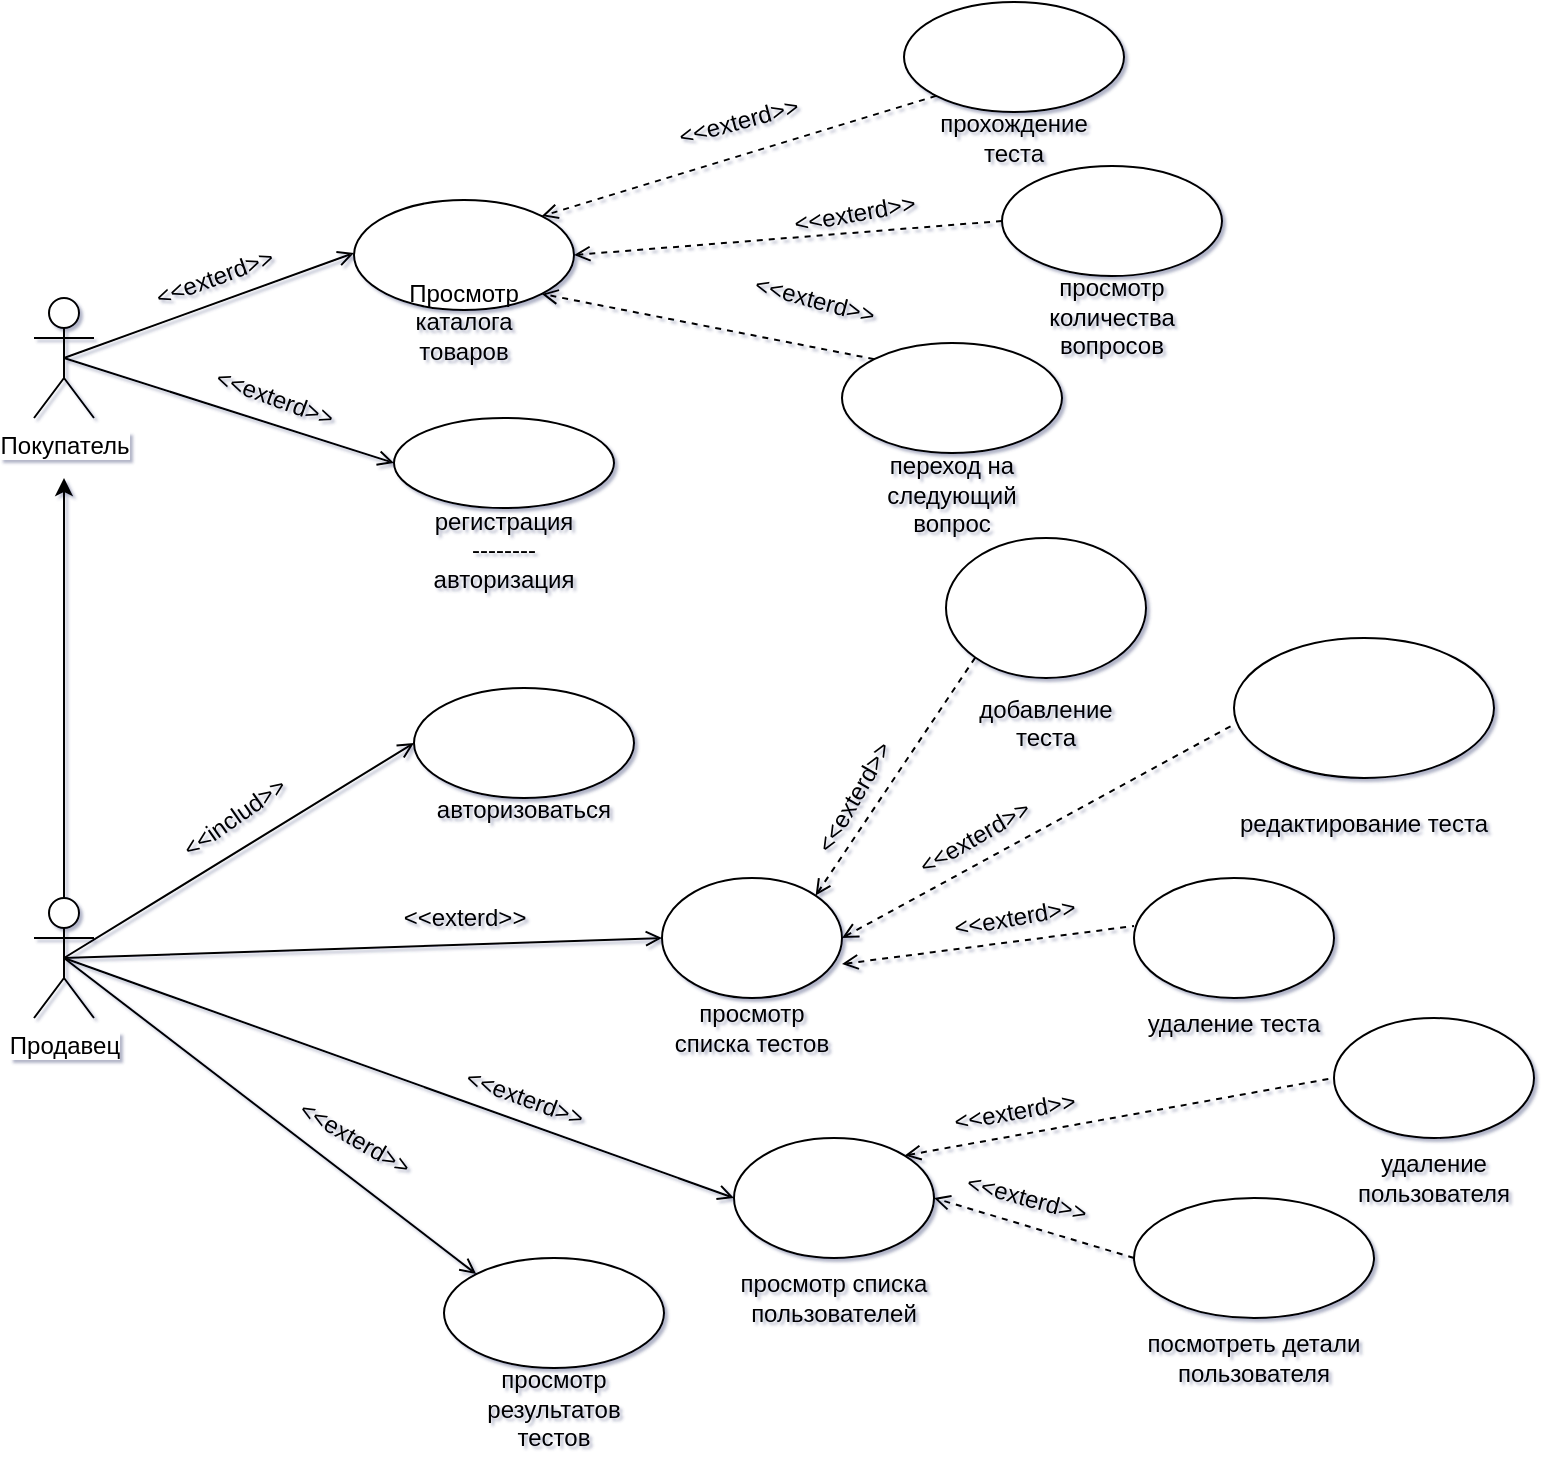 <mxfile version="13.0.3" type="device"><diagram id="wGnT9DJ6nDSzSDZPZvJW" name="Page-1"><mxGraphModel dx="1086" dy="1026" grid="0" gridSize="10" guides="1" tooltips="1" connect="1" arrows="1" fold="1" page="0" pageScale="1" pageWidth="827" pageHeight="1169" math="0" shadow="1"><root><mxCell id="0"/><mxCell id="1" parent="0"/><mxCell id="Z2JWlc7KpOJHbXLUqtQW-6" value="&lt;div&gt;регистрация&lt;/div&gt;&lt;div&gt;--------&lt;/div&gt;&lt;div&gt;авторизация&lt;/div&gt;" style="ellipse;whiteSpace=wrap;html=1;spacing=26;spacingTop=87;" parent="1" vertex="1"><mxGeometry x="280" y="150" width="110" height="45" as="geometry"/></mxCell><mxCell id="Z2JWlc7KpOJHbXLUqtQW-1" value="Покупатель" style="shape=umlActor;verticalLabelPosition=bottom;labelBackgroundColor=#ffffff;verticalAlign=top;html=1;" parent="1" vertex="1"><mxGeometry x="100" y="90" width="30" height="60" as="geometry"/></mxCell><mxCell id="Z2JWlc7KpOJHbXLUqtQW-2" value="Продавец" style="shape=umlActor;verticalLabelPosition=bottom;labelBackgroundColor=#ffffff;verticalAlign=top;html=1;" parent="1" vertex="1"><mxGeometry x="100" y="390" width="30" height="60" as="geometry"/></mxCell><mxCell id="Z2JWlc7KpOJHbXLUqtQW-3" value="Просмотр каталога товаров" style="ellipse;whiteSpace=wrap;html=1;spacingTop=67;spacing=9;" parent="1" vertex="1"><mxGeometry x="260" y="41" width="110" height="55" as="geometry"/></mxCell><mxCell id="Z2JWlc7KpOJHbXLUqtQW-4" value="&lt;br&gt;&lt;br&gt;&lt;br&gt;&lt;br&gt;&lt;br&gt;&lt;br&gt;&lt;br&gt;посмотреть детали пользователя" style="ellipse;whiteSpace=wrap;html=1;" parent="1" vertex="1"><mxGeometry x="650" y="540" width="120" height="60" as="geometry"/></mxCell><mxCell id="Z2JWlc7KpOJHbXLUqtQW-7" value="просмотр списка тестов" style="ellipse;whiteSpace=wrap;html=1;spacing=2;spacingTop=90;" parent="1" vertex="1"><mxGeometry x="414" y="380" width="90" height="60" as="geometry"/></mxCell><mxCell id="Z2JWlc7KpOJHbXLUqtQW-8" value="&lt;br&gt;&lt;br&gt;&lt;br&gt;&lt;br&gt;&lt;br&gt;&lt;br&gt;&lt;br&gt;&lt;br&gt;добавление теста" style="ellipse;whiteSpace=wrap;html=1;spacingTop=0;" parent="1" vertex="1"><mxGeometry x="556" y="210" width="100" height="70" as="geometry"/></mxCell><mxCell id="Z2JWlc7KpOJHbXLUqtQW-9" value="&lt;br&gt;&lt;br&gt;&lt;br&gt;&lt;br&gt;&lt;br&gt;&lt;br&gt;&lt;br&gt;&lt;br&gt;редактирование теста" style="ellipse;whiteSpace=wrap;html=1;" parent="1" vertex="1"><mxGeometry x="700" y="260" width="130" height="70" as="geometry"/></mxCell><mxCell id="Z2JWlc7KpOJHbXLUqtQW-10" value="&lt;br&gt;&lt;br&gt;&lt;br&gt;&lt;br&gt;&lt;br&gt;&lt;br&gt;удаление теста" style="ellipse;whiteSpace=wrap;html=1;" parent="1" vertex="1"><mxGeometry x="650" y="380" width="100" height="60" as="geometry"/></mxCell><mxCell id="Z2JWlc7KpOJHbXLUqtQW-11" value="&lt;br&gt;&lt;br&gt;&lt;br&gt;&lt;br&gt;&lt;br&gt;&lt;br&gt;&lt;br&gt;удаление пользователя" style="ellipse;whiteSpace=wrap;html=1;" parent="1" vertex="1"><mxGeometry x="750" y="450" width="100" height="60" as="geometry"/></mxCell><mxCell id="Z2JWlc7KpOJHbXLUqtQW-12" value="просмотр списка пользователей" style="ellipse;whiteSpace=wrap;html=1;spacingTop=100;" parent="1" vertex="1"><mxGeometry x="450" y="510" width="100" height="60" as="geometry"/></mxCell><mxCell id="Z2JWlc7KpOJHbXLUqtQW-13" value="" style="endArrow=none;html=1;entryX=0.5;entryY=0.5;entryDx=0;entryDy=0;entryPerimeter=0;exitX=0;exitY=0.5;exitDx=0;exitDy=0;startArrow=open;startFill=0;" parent="1" target="Z2JWlc7KpOJHbXLUqtQW-1" edge="1"><mxGeometry width="50" height="50" relative="1" as="geometry"><mxPoint x="260" y="67.5" as="sourcePoint"/><mxPoint x="620" y="260" as="targetPoint"/></mxGeometry></mxCell><mxCell id="Z2JWlc7KpOJHbXLUqtQW-14" value="" style="endArrow=none;html=1;entryX=0.5;entryY=0.5;entryDx=0;entryDy=0;entryPerimeter=0;exitX=0;exitY=0.5;exitDx=0;exitDy=0;startArrow=open;startFill=0;" parent="1" source="Z2JWlc7KpOJHbXLUqtQW-6" target="Z2JWlc7KpOJHbXLUqtQW-1" edge="1"><mxGeometry width="50" height="50" relative="1" as="geometry"><mxPoint x="570" y="310" as="sourcePoint"/><mxPoint x="620" y="260" as="targetPoint"/></mxGeometry></mxCell><mxCell id="Z2JWlc7KpOJHbXLUqtQW-16" value="" style="endArrow=none;html=1;exitX=0;exitY=0.5;exitDx=0;exitDy=0;entryX=0.5;entryY=0.5;entryDx=0;entryDy=0;entryPerimeter=0;startArrow=open;startFill=0;" parent="1" source="Z2JWlc7KpOJHbXLUqtQW-7" target="Z2JWlc7KpOJHbXLUqtQW-2" edge="1"><mxGeometry width="50" height="50" relative="1" as="geometry"><mxPoint x="570" y="310" as="sourcePoint"/><mxPoint x="114" y="310" as="targetPoint"/></mxGeometry></mxCell><mxCell id="Z2JWlc7KpOJHbXLUqtQW-17" value="" style="endArrow=none;dashed=1;html=1;entryX=0;entryY=1;entryDx=0;entryDy=0;exitX=1;exitY=0;exitDx=0;exitDy=0;startArrow=open;startFill=0;endFill=0;" parent="1" source="Z2JWlc7KpOJHbXLUqtQW-7" target="Z2JWlc7KpOJHbXLUqtQW-8" edge="1"><mxGeometry width="50" height="50" relative="1" as="geometry"><mxPoint x="570" y="310" as="sourcePoint"/><mxPoint x="620" y="260" as="targetPoint"/></mxGeometry></mxCell><mxCell id="Z2JWlc7KpOJHbXLUqtQW-18" value="" style="endArrow=none;dashed=1;html=1;entryX=0;entryY=0.617;entryDx=0;entryDy=0;entryPerimeter=0;exitX=1;exitY=0.5;exitDx=0;exitDy=0;startArrow=open;startFill=0;endFill=0;" parent="1" source="Z2JWlc7KpOJHbXLUqtQW-7" target="Z2JWlc7KpOJHbXLUqtQW-9" edge="1"><mxGeometry width="50" height="50" relative="1" as="geometry"><mxPoint x="570" y="310" as="sourcePoint"/><mxPoint x="620" y="260" as="targetPoint"/></mxGeometry></mxCell><mxCell id="Z2JWlc7KpOJHbXLUqtQW-19" value="" style="endArrow=none;dashed=1;html=1;entryX=0;entryY=0.4;entryDx=0;entryDy=0;entryPerimeter=0;exitX=1;exitY=0.717;exitDx=0;exitDy=0;exitPerimeter=0;startArrow=open;startFill=0;endFill=0;" parent="1" source="Z2JWlc7KpOJHbXLUqtQW-7" target="Z2JWlc7KpOJHbXLUqtQW-10" edge="1"><mxGeometry width="50" height="50" relative="1" as="geometry"><mxPoint x="570" y="310" as="sourcePoint"/><mxPoint x="620" y="260" as="targetPoint"/></mxGeometry></mxCell><mxCell id="Z2JWlc7KpOJHbXLUqtQW-20" value="" style="endArrow=none;dashed=1;html=1;entryX=0;entryY=0.5;entryDx=0;entryDy=0;exitX=1;exitY=0;exitDx=0;exitDy=0;endFill=0;startArrow=open;startFill=0;" parent="1" source="Z2JWlc7KpOJHbXLUqtQW-12" target="Z2JWlc7KpOJHbXLUqtQW-11" edge="1"><mxGeometry width="50" height="50" relative="1" as="geometry"><mxPoint x="661" y="570" as="sourcePoint"/><mxPoint x="711" y="520" as="targetPoint"/></mxGeometry></mxCell><mxCell id="Z2JWlc7KpOJHbXLUqtQW-21" value="" style="endArrow=open;dashed=1;html=1;entryX=1;entryY=0.5;entryDx=0;entryDy=0;exitX=0;exitY=0.5;exitDx=0;exitDy=0;startArrow=none;startFill=0;endFill=0;" parent="1" source="Z2JWlc7KpOJHbXLUqtQW-4" target="Z2JWlc7KpOJHbXLUqtQW-12" edge="1"><mxGeometry width="50" height="50" relative="1" as="geometry"><mxPoint x="661" y="570" as="sourcePoint"/><mxPoint x="711" y="520" as="targetPoint"/></mxGeometry></mxCell><mxCell id="Z2JWlc7KpOJHbXLUqtQW-22" value="" style="endArrow=none;html=1;entryX=0.5;entryY=0.5;entryDx=0;entryDy=0;entryPerimeter=0;exitX=0;exitY=0.5;exitDx=0;exitDy=0;startArrow=open;startFill=0;" parent="1" source="Z2JWlc7KpOJHbXLUqtQW-12" target="Z2JWlc7KpOJHbXLUqtQW-2" edge="1"><mxGeometry width="50" height="50" relative="1" as="geometry"><mxPoint x="570" y="560" as="sourcePoint"/><mxPoint x="620" y="510" as="targetPoint"/></mxGeometry></mxCell><mxCell id="Z2JWlc7KpOJHbXLUqtQW-23" value="" style="endArrow=classic;html=1;exitX=0.5;exitY=0;exitDx=0;exitDy=0;exitPerimeter=0;" parent="1" source="Z2JWlc7KpOJHbXLUqtQW-2" edge="1"><mxGeometry width="50" height="50" relative="1" as="geometry"><mxPoint x="570" y="440" as="sourcePoint"/><mxPoint x="115" y="180" as="targetPoint"/></mxGeometry></mxCell><mxCell id="Z2JWlc7KpOJHbXLUqtQW-24" value="авторизоваться" style="ellipse;whiteSpace=wrap;html=1;spacingTop=67;spacing=9;" parent="1" vertex="1"><mxGeometry x="290" y="285" width="110" height="55" as="geometry"/></mxCell><mxCell id="Z2JWlc7KpOJHbXLUqtQW-25" value="" style="endArrow=open;html=1;exitX=0.5;exitY=0.5;exitDx=0;exitDy=0;exitPerimeter=0;entryX=0;entryY=0.5;entryDx=0;entryDy=0;endFill=0;" parent="1" source="Z2JWlc7KpOJHbXLUqtQW-2" target="Z2JWlc7KpOJHbXLUqtQW-24" edge="1"><mxGeometry width="50" height="50" relative="1" as="geometry"><mxPoint x="220" y="360" as="sourcePoint"/><mxPoint x="610" y="310" as="targetPoint"/></mxGeometry></mxCell><mxCell id="Z2JWlc7KpOJHbXLUqtQW-26" value="&amp;lt;&amp;lt;includ&amp;gt;&amp;gt;" style="text;html=1;align=center;verticalAlign=middle;resizable=0;points=[];autosize=1;rotation=-35;" parent="1" vertex="1"><mxGeometry x="160" y="340" width="80" height="20" as="geometry"/></mxCell><mxCell id="Z2JWlc7KpOJHbXLUqtQW-27" value="&amp;lt;&amp;lt;exterd&amp;gt;&amp;gt;" style="text;html=1;align=center;verticalAlign=middle;resizable=0;points=[];autosize=1;rotation=20;" parent="1" vertex="1"><mxGeometry x="180" y="130" width="80" height="20" as="geometry"/></mxCell><mxCell id="Z2JWlc7KpOJHbXLUqtQW-28" value="&amp;lt;&amp;lt;exterd&amp;gt;&amp;gt;" style="text;html=1;align=center;verticalAlign=middle;resizable=0;points=[];autosize=1;rotation=-20;" parent="1" vertex="1"><mxGeometry x="150" y="70" width="80" height="20" as="geometry"/></mxCell><mxCell id="Z2JWlc7KpOJHbXLUqtQW-30" value="&amp;lt;&amp;lt;exterd&amp;gt;&amp;gt;" style="text;html=1;align=center;verticalAlign=middle;resizable=0;points=[];autosize=1;rotation=0;" parent="1" vertex="1"><mxGeometry x="275" y="390" width="80" height="20" as="geometry"/></mxCell><mxCell id="Z2JWlc7KpOJHbXLUqtQW-31" value="&amp;lt;&amp;lt;exterd&amp;gt;&amp;gt;" style="text;html=1;align=center;verticalAlign=middle;resizable=0;points=[];autosize=1;rotation=20;" parent="1" vertex="1"><mxGeometry x="305" y="480" width="80" height="20" as="geometry"/></mxCell><mxCell id="Z2JWlc7KpOJHbXLUqtQW-32" value="&amp;lt;&amp;lt;exterd&amp;gt;&amp;gt;" style="text;html=1;align=center;verticalAlign=middle;resizable=0;points=[];autosize=1;rotation=-10;" parent="1" vertex="1"><mxGeometry x="550" y="487" width="80" height="20" as="geometry"/></mxCell><mxCell id="Z2JWlc7KpOJHbXLUqtQW-33" value="&amp;lt;&amp;lt;exterd&amp;gt;&amp;gt;" style="text;html=1;align=center;verticalAlign=middle;resizable=0;points=[];autosize=1;rotation=15;" parent="1" vertex="1"><mxGeometry x="556" y="530" width="80" height="20" as="geometry"/></mxCell><mxCell id="Z2JWlc7KpOJHbXLUqtQW-34" value="&amp;lt;&amp;lt;exterd&amp;gt;&amp;gt;" style="text;html=1;align=center;verticalAlign=middle;resizable=0;points=[];autosize=1;rotation=-10;" parent="1" vertex="1"><mxGeometry x="550" y="390" width="80" height="20" as="geometry"/></mxCell><mxCell id="Z2JWlc7KpOJHbXLUqtQW-35" value="&amp;lt;&amp;lt;exterd&amp;gt;&amp;gt;" style="text;html=1;align=center;verticalAlign=middle;resizable=0;points=[];autosize=1;rotation=-30;" parent="1" vertex="1"><mxGeometry x="530" y="350" width="80" height="20" as="geometry"/></mxCell><mxCell id="Z2JWlc7KpOJHbXLUqtQW-36" value="&amp;lt;&amp;lt;exterd&amp;gt;&amp;gt;" style="text;html=1;align=center;verticalAlign=middle;resizable=0;points=[];autosize=1;rotation=-60;" parent="1" vertex="1"><mxGeometry x="470" y="330" width="80" height="20" as="geometry"/></mxCell><mxCell id="Z2JWlc7KpOJHbXLUqtQW-37" value="&lt;br&gt;прохождение теста" style="ellipse;whiteSpace=wrap;html=1;spacingTop=67;spacing=9;" parent="1" vertex="1"><mxGeometry x="535" y="-58" width="110" height="55" as="geometry"/></mxCell><mxCell id="Z2JWlc7KpOJHbXLUqtQW-38" value="&lt;br&gt;&lt;br&gt;просмотр количества вопросов" style="ellipse;whiteSpace=wrap;html=1;spacingTop=67;spacing=9;" parent="1" vertex="1"><mxGeometry x="584" y="24" width="110" height="55" as="geometry"/></mxCell><mxCell id="Z2JWlc7KpOJHbXLUqtQW-39" value="&lt;br&gt;&lt;br&gt;переход на следующий вопрос" style="ellipse;whiteSpace=wrap;html=1;spacingTop=67;spacing=9;" parent="1" vertex="1"><mxGeometry x="504" y="112.5" width="110" height="55" as="geometry"/></mxCell><mxCell id="Z2JWlc7KpOJHbXLUqtQW-40" value="" style="endArrow=open;dashed=1;html=1;entryX=1;entryY=0;entryDx=0;entryDy=0;exitX=0;exitY=1;exitDx=0;exitDy=0;startArrow=none;startFill=0;endFill=0;" parent="1" source="Z2JWlc7KpOJHbXLUqtQW-37" target="Z2JWlc7KpOJHbXLUqtQW-3" edge="1"><mxGeometry width="50" height="50" relative="1" as="geometry"><mxPoint x="470" y="77.5" as="sourcePoint"/><mxPoint x="380" y="77.5" as="targetPoint"/></mxGeometry></mxCell><mxCell id="Z2JWlc7KpOJHbXLUqtQW-41" value="" style="endArrow=open;dashed=1;html=1;entryX=1;entryY=0.5;entryDx=0;entryDy=0;exitX=0;exitY=0.5;exitDx=0;exitDy=0;startArrow=none;startFill=0;endFill=0;" parent="1" source="Z2JWlc7KpOJHbXLUqtQW-38" target="Z2JWlc7KpOJHbXLUqtQW-3" edge="1"><mxGeometry width="50" height="50" relative="1" as="geometry"><mxPoint x="625.754" y="1.766" as="sourcePoint"/><mxPoint x="564.246" y="58.234" as="targetPoint"/></mxGeometry></mxCell><mxCell id="Z2JWlc7KpOJHbXLUqtQW-42" value="" style="endArrow=open;dashed=1;html=1;entryX=1;entryY=1;entryDx=0;entryDy=0;exitX=0;exitY=0;exitDx=0;exitDy=0;startArrow=none;startFill=0;endFill=0;" parent="1" source="Z2JWlc7KpOJHbXLUqtQW-39" target="Z2JWlc7KpOJHbXLUqtQW-3" edge="1"><mxGeometry width="50" height="50" relative="1" as="geometry"><mxPoint x="730" y="52.5" as="sourcePoint"/><mxPoint x="580" y="77.5" as="targetPoint"/></mxGeometry></mxCell><mxCell id="Z2JWlc7KpOJHbXLUqtQW-43" value="&lt;br&gt;&lt;br&gt;просмотр результатов тестов" style="ellipse;whiteSpace=wrap;html=1;spacingTop=67;spacing=9;" parent="1" vertex="1"><mxGeometry x="305" y="570" width="110" height="55" as="geometry"/></mxCell><mxCell id="Z2JWlc7KpOJHbXLUqtQW-44" value="" style="endArrow=none;html=1;entryX=0.5;entryY=0.5;entryDx=0;entryDy=0;entryPerimeter=0;exitX=0;exitY=0;exitDx=0;exitDy=0;startArrow=open;startFill=0;" parent="1" source="Z2JWlc7KpOJHbXLUqtQW-43" target="Z2JWlc7KpOJHbXLUqtQW-2" edge="1"><mxGeometry width="50" height="50" relative="1" as="geometry"><mxPoint x="470" y="550" as="sourcePoint"/><mxPoint x="125" y="430" as="targetPoint"/></mxGeometry></mxCell><mxCell id="Z2JWlc7KpOJHbXLUqtQW-45" value="&amp;lt;&amp;lt;exterd&amp;gt;&amp;gt;" style="text;html=1;align=center;verticalAlign=middle;resizable=0;points=[];autosize=1;rotation=30;" parent="1" vertex="1"><mxGeometry x="220" y="500" width="80" height="20" as="geometry"/></mxCell><mxCell id="Z2JWlc7KpOJHbXLUqtQW-46" value="&amp;lt;&amp;lt;exterd&amp;gt;&amp;gt;" style="text;html=1;align=center;verticalAlign=middle;resizable=0;points=[];autosize=1;rotation=-15;" parent="1" vertex="1"><mxGeometry x="412" y="-8" width="80" height="20" as="geometry"/></mxCell><mxCell id="Z2JWlc7KpOJHbXLUqtQW-47" value="&amp;lt;&amp;lt;exterd&amp;gt;&amp;gt;" style="text;html=1;align=center;verticalAlign=middle;resizable=0;points=[];autosize=1;rotation=-10;" parent="1" vertex="1"><mxGeometry x="470" y="38" width="80" height="20" as="geometry"/></mxCell><mxCell id="Z2JWlc7KpOJHbXLUqtQW-48" value="&amp;lt;&amp;lt;exterd&amp;gt;&amp;gt;" style="text;html=1;align=center;verticalAlign=middle;resizable=0;points=[];autosize=1;rotation=15;" parent="1" vertex="1"><mxGeometry x="450" y="81" width="80" height="20" as="geometry"/></mxCell></root></mxGraphModel></diagram></mxfile>
